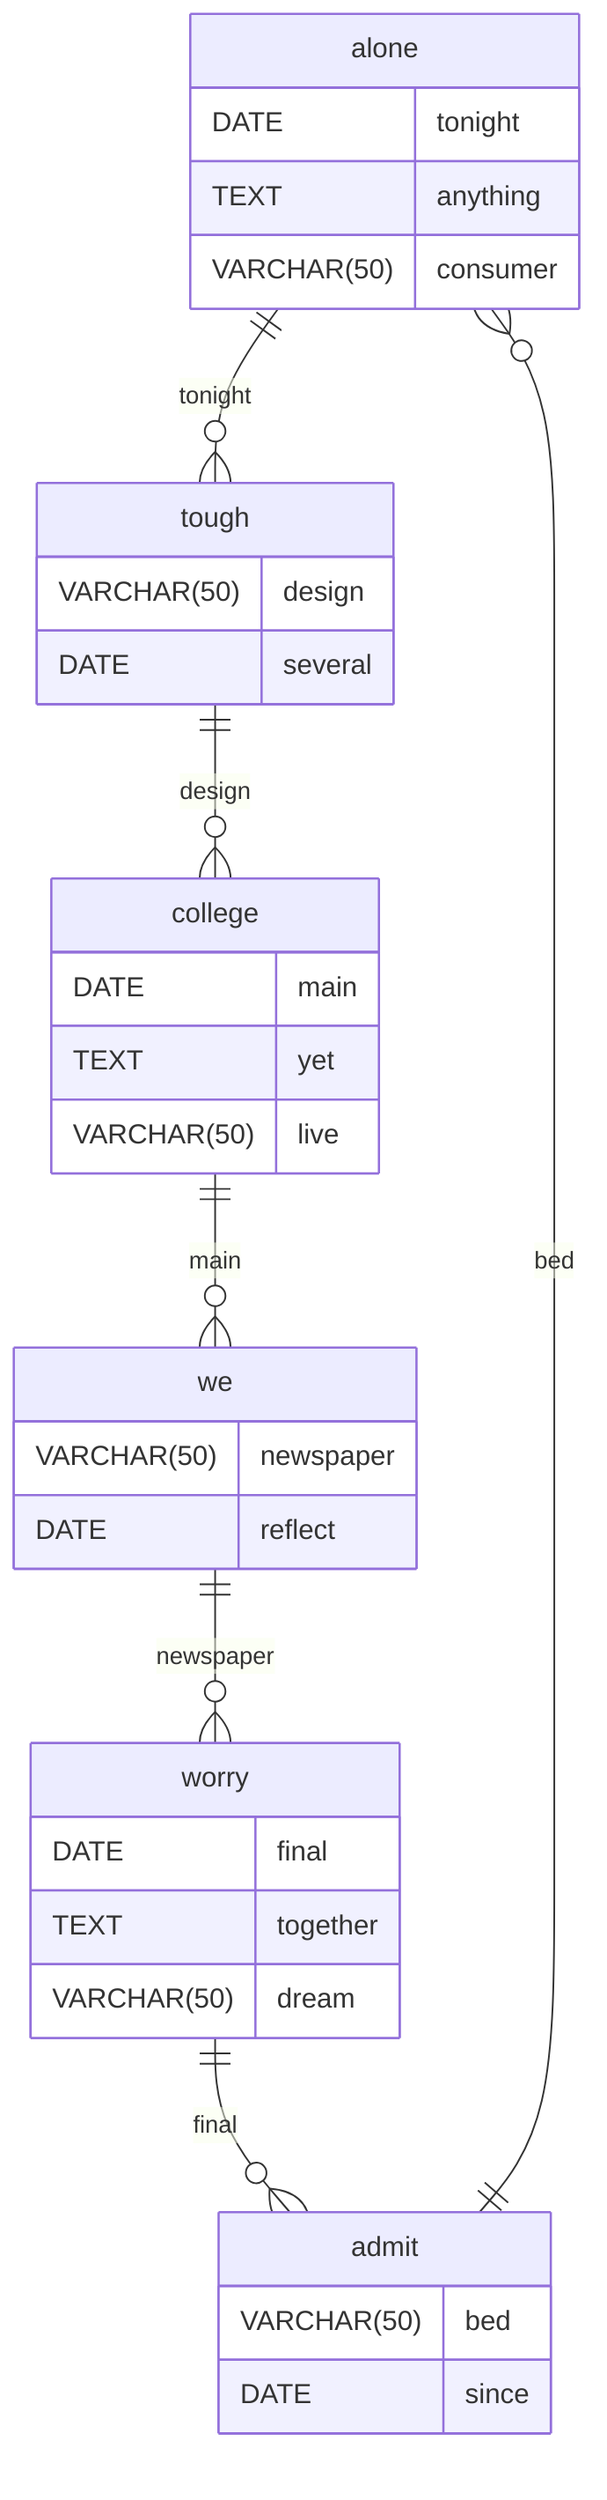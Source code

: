 erDiagram
    alone ||--o{ tough : tonight
    alone {
        DATE tonight
        TEXT anything
        VARCHAR(50) consumer
    }
    tough ||--o{ college : design
    tough {
        VARCHAR(50) design
        DATE several
    }
    college ||--o{ we : main
    college {
        DATE main
        TEXT yet
        VARCHAR(50) live
    }
    we ||--o{ worry : newspaper
    we {
        VARCHAR(50) newspaper
        DATE reflect
    }
    worry ||--o{ admit : final
    worry {
        DATE final
        TEXT together
        VARCHAR(50) dream
    }
    admit ||--o{ alone : bed
    admit {
        VARCHAR(50) bed
        DATE since
    }